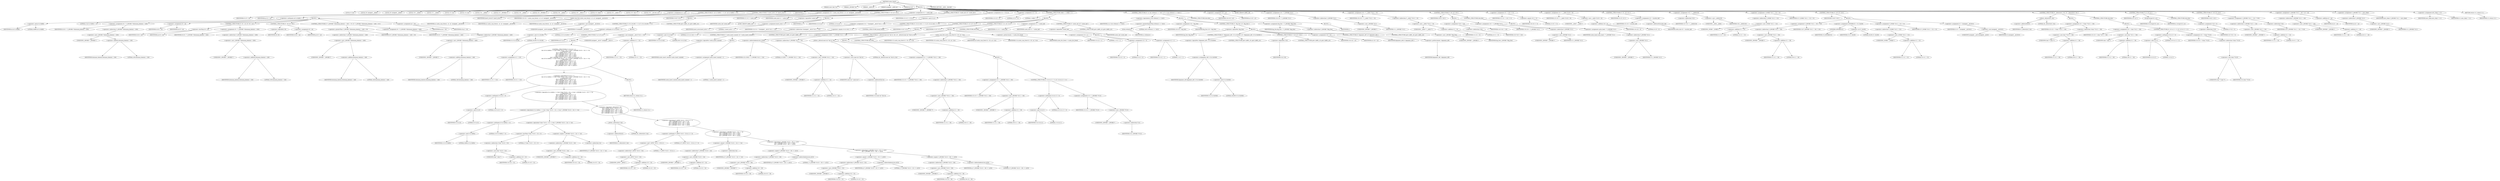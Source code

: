 digraph cache_insert {  
"1000118" [label = "(METHOD,cache_insert)" ]
"1000119" [label = "(PARAM,const char *a1)" ]
"1000120" [label = "(PARAM,_DWORD *a2)" ]
"1000121" [label = "(PARAM,__int64 a3)" ]
"1000122" [label = "(PARAM,unsigned __int64 a4)" ]
"1000123" [label = "(PARAM,int a5)" ]
"1000124" [label = "(BLOCK,,)" ]
"1000125" [label = "(LOCAL,v5: int)" ]
"1000126" [label = "(LOCAL,v8: unsigned __int64)" ]
"1000127" [label = "(LOCAL,v9: unsigned __int64)" ]
"1000128" [label = "(LOCAL,v10: __int64)" ]
"1000129" [label = "(LOCAL,v11: __int64)" ]
"1000130" [label = "(LOCAL,v12: int)" ]
"1000131" [label = "(LOCAL,v13: int)" ]
"1000132" [label = "(LOCAL,v14: __int64)" ]
"1000133" [label = "(LOCAL,v15: _QWORD *)" ]
"1000134" [label = "(LOCAL,v16: __int64)" ]
"1000135" [label = "(LOCAL,v18: _OWORD *)" ]
"1000136" [label = "(LOCAL,v19: __int64)" ]
"1000137" [label = "(LOCAL,v20: __int64 *)" ]
"1000138" [label = "(LOCAL,v21: bool)" ]
"1000139" [label = "(LOCAL,v22: __int64 *)" ]
"1000140" [label = "(LOCAL,v23: char *)" ]
"1000141" [label = "(LOCAL,v25: __int128 [ 4 ])" ]
"1000142" [label = "(<operator>.assignment,v5 = a5)" ]
"1000143" [label = "(IDENTIFIER,v5,v5 = a5)" ]
"1000144" [label = "(IDENTIFIER,a5,v5 = a5)" ]
"1000145" [label = "(CONTROL_STRUCTURE,if ( (a5 & 0x980) != 0 ),if ( (a5 & 0x980) != 0 ))" ]
"1000146" [label = "(<operator>.notEquals,(a5 & 0x980) != 0)" ]
"1000147" [label = "(<operator>.and,a5 & 0x980)" ]
"1000148" [label = "(IDENTIFIER,a5,a5 & 0x980)" ]
"1000149" [label = "(LITERAL,0x980,a5 & 0x980)" ]
"1000150" [label = "(LITERAL,0,(a5 & 0x980) != 0)" ]
"1000151" [label = "(BLOCK,,)" ]
"1000152" [label = "(<operator>.assignment,v8 = *(_QWORD *)(dnsmasq_daemon + 456))" ]
"1000153" [label = "(IDENTIFIER,v8,v8 = *(_QWORD *)(dnsmasq_daemon + 456))" ]
"1000154" [label = "(<operator>.indirection,*(_QWORD *)(dnsmasq_daemon + 456))" ]
"1000155" [label = "(<operator>.cast,(_QWORD *)(dnsmasq_daemon + 456))" ]
"1000156" [label = "(UNKNOWN,_QWORD *,_QWORD *)" ]
"1000157" [label = "(<operator>.addition,dnsmasq_daemon + 456)" ]
"1000158" [label = "(IDENTIFIER,dnsmasq_daemon,dnsmasq_daemon + 456)" ]
"1000159" [label = "(LITERAL,456,dnsmasq_daemon + 456)" ]
"1000160" [label = "(<operator>.assignment,v9 = a4)" ]
"1000161" [label = "(IDENTIFIER,v9,v9 = a4)" ]
"1000162" [label = "(IDENTIFIER,a4,v9 = a4)" ]
"1000163" [label = "(CONTROL_STRUCTURE,if ( v8 < a4 ),if ( v8 < a4 ))" ]
"1000164" [label = "(<operator>.lessThan,v8 < a4)" ]
"1000165" [label = "(IDENTIFIER,v8,v8 < a4)" ]
"1000166" [label = "(IDENTIFIER,a4,v8 < a4)" ]
"1000167" [label = "(<operator>.assignment,v9 = *(_QWORD *)(dnsmasq_daemon + 456))" ]
"1000168" [label = "(IDENTIFIER,v9,v9 = *(_QWORD *)(dnsmasq_daemon + 456))" ]
"1000169" [label = "(<operator>.indirection,*(_QWORD *)(dnsmasq_daemon + 456))" ]
"1000170" [label = "(<operator>.cast,(_QWORD *)(dnsmasq_daemon + 456))" ]
"1000171" [label = "(UNKNOWN,_QWORD *,_QWORD *)" ]
"1000172" [label = "(<operator>.addition,dnsmasq_daemon + 456)" ]
"1000173" [label = "(IDENTIFIER,dnsmasq_daemon,dnsmasq_daemon + 456)" ]
"1000174" [label = "(LITERAL,456,dnsmasq_daemon + 456)" ]
"1000175" [label = "(CONTROL_STRUCTURE,if ( !v8 ),if ( !v8 ))" ]
"1000176" [label = "(<operator>.logicalNot,!v8)" ]
"1000177" [label = "(IDENTIFIER,v8,!v8)" ]
"1000178" [label = "(<operator>.assignment,v9 = a4)" ]
"1000179" [label = "(IDENTIFIER,v9,v9 = a4)" ]
"1000180" [label = "(IDENTIFIER,a4,v9 = a4)" ]
"1000181" [label = "(CONTROL_STRUCTURE,if ( *(_QWORD *)(dnsmasq_daemon + 448) > v9 ),if ( *(_QWORD *)(dnsmasq_daemon + 448) > v9 ))" ]
"1000182" [label = "(<operator>.greaterThan,*(_QWORD *)(dnsmasq_daemon + 448) > v9)" ]
"1000183" [label = "(<operator>.indirection,*(_QWORD *)(dnsmasq_daemon + 448))" ]
"1000184" [label = "(<operator>.cast,(_QWORD *)(dnsmasq_daemon + 448))" ]
"1000185" [label = "(UNKNOWN,_QWORD *,_QWORD *)" ]
"1000186" [label = "(<operator>.addition,dnsmasq_daemon + 448)" ]
"1000187" [label = "(IDENTIFIER,dnsmasq_daemon,dnsmasq_daemon + 448)" ]
"1000188" [label = "(LITERAL,448,dnsmasq_daemon + 448)" ]
"1000189" [label = "(IDENTIFIER,v9,*(_QWORD *)(dnsmasq_daemon + 448) > v9)" ]
"1000190" [label = "(<operator>.assignment,v9 = *(_QWORD *)(dnsmasq_daemon + 448))" ]
"1000191" [label = "(IDENTIFIER,v9,v9 = *(_QWORD *)(dnsmasq_daemon + 448))" ]
"1000192" [label = "(<operator>.indirection,*(_QWORD *)(dnsmasq_daemon + 448))" ]
"1000193" [label = "(<operator>.cast,(_QWORD *)(dnsmasq_daemon + 448))" ]
"1000194" [label = "(UNKNOWN,_QWORD *,_QWORD *)" ]
"1000195" [label = "(<operator>.addition,dnsmasq_daemon + 448)" ]
"1000196" [label = "(IDENTIFIER,dnsmasq_daemon,dnsmasq_daemon + 448)" ]
"1000197" [label = "(LITERAL,448,dnsmasq_daemon + 448)" ]
"1000198" [label = "(<operator>.assignment,a4 = v9)" ]
"1000199" [label = "(IDENTIFIER,a4,a4 = v9)" ]
"1000200" [label = "(IDENTIFIER,v9,a4 = v9)" ]
"1000201" [label = "(CONTROL_STRUCTURE,if ( insert_error ),if ( insert_error ))" ]
"1000202" [label = "(IDENTIFIER,insert_error,if ( insert_error ))" ]
"1000203" [label = "(IDENTIFIER,L,)" ]
"1000204" [label = "(<operator>.assignment,v10 = cache_scan_free(a1, a2, a3, (unsigned __int16)v5))" ]
"1000205" [label = "(IDENTIFIER,v10,v10 = cache_scan_free(a1, a2, a3, (unsigned __int16)v5))" ]
"1000206" [label = "(cache_scan_free,cache_scan_free(a1, a2, a3, (unsigned __int16)v5))" ]
"1000207" [label = "(IDENTIFIER,a1,cache_scan_free(a1, a2, a3, (unsigned __int16)v5))" ]
"1000208" [label = "(IDENTIFIER,a2,cache_scan_free(a1, a2, a3, (unsigned __int16)v5))" ]
"1000209" [label = "(IDENTIFIER,a3,cache_scan_free(a1, a2, a3, (unsigned __int16)v5))" ]
"1000210" [label = "(<operator>.cast,(unsigned __int16)v5)" ]
"1000211" [label = "(UNKNOWN,unsigned __int16,unsigned __int16)" ]
"1000212" [label = "(IDENTIFIER,v5,(unsigned __int16)v5)" ]
"1000213" [label = "(CONTROL_STRUCTURE,if ( v10 ),if ( v10 ))" ]
"1000214" [label = "(IDENTIFIER,v10,if ( v10 ))" ]
"1000215" [label = "(BLOCK,,)" ]
"1000216" [label = "(CONTROL_STRUCTURE,if ( (v5 & 0x180) != 0 ),if ( (v5 & 0x180) != 0 ))" ]
"1000217" [label = "(<operator>.notEquals,(v5 & 0x180) != 0)" ]
"1000218" [label = "(<operator>.and,v5 & 0x180)" ]
"1000219" [label = "(IDENTIFIER,v5,v5 & 0x180)" ]
"1000220" [label = "(LITERAL,0x180,v5 & 0x180)" ]
"1000221" [label = "(LITERAL,0,(v5 & 0x180) != 0)" ]
"1000222" [label = "(BLOCK,,)" ]
"1000223" [label = "(CONTROL_STRUCTURE,if ( a2 ),if ( a2 ))" ]
"1000224" [label = "(IDENTIFIER,a2,if ( a2 ))" ]
"1000225" [label = "(BLOCK,,)" ]
"1000226" [label = "(<operator>.assignment,v11 = v10)" ]
"1000227" [label = "(IDENTIFIER,v11,v11 = v10)" ]
"1000228" [label = "(IDENTIFIER,v10,v11 = v10)" ]
"1000229" [label = "(CONTROL_STRUCTURE,if ( (v5 & 8) != 0\n          && ((v5 & 0x80u) != 0 && *(char *)(v10 + 52) < 0 && *(_DWORD *)(v10 + 24) == *a2\n           || _bittest(&v5, 8u)\n           && (*(_BYTE *)(v10 + 53) & 1) != 0\n           && *(_DWORD *)(v10 + 24) == *a2\n           && *(_DWORD *)(v10 + 28) == a2[1]\n           && *(_DWORD *)(v10 + 32) == a2[2]\n           && *(_DWORD *)(v10 + 36) == a2[3]) ),if ( (v5 & 8) != 0\n          && ((v5 & 0x80u) != 0 && *(char *)(v10 + 52) < 0 && *(_DWORD *)(v10 + 24) == *a2\n           || _bittest(&v5, 8u)\n           && (*(_BYTE *)(v10 + 53) & 1) != 0\n           && *(_DWORD *)(v10 + 24) == *a2\n           && *(_DWORD *)(v10 + 28) == a2[1]\n           && *(_DWORD *)(v10 + 32) == a2[2]\n           && *(_DWORD *)(v10 + 36) == a2[3]) ))" ]
"1000230" [label = "(<operator>.logicalAnd,(v5 & 8) != 0\n          && ((v5 & 0x80u) != 0 && *(char *)(v10 + 52) < 0 && *(_DWORD *)(v10 + 24) == *a2\n           || _bittest(&v5, 8u)\n           && (*(_BYTE *)(v10 + 53) & 1) != 0\n           && *(_DWORD *)(v10 + 24) == *a2\n           && *(_DWORD *)(v10 + 28) == a2[1]\n           && *(_DWORD *)(v10 + 32) == a2[2]\n           && *(_DWORD *)(v10 + 36) == a2[3]))" ]
"1000231" [label = "(<operator>.notEquals,(v5 & 8) != 0)" ]
"1000232" [label = "(<operator>.and,v5 & 8)" ]
"1000233" [label = "(IDENTIFIER,v5,v5 & 8)" ]
"1000234" [label = "(LITERAL,8,v5 & 8)" ]
"1000235" [label = "(LITERAL,0,(v5 & 8) != 0)" ]
"1000236" [label = "(<operator>.logicalOr,(v5 & 0x80u) != 0 && *(char *)(v10 + 52) < 0 && *(_DWORD *)(v10 + 24) == *a2\n           || _bittest(&v5, 8u)\n           && (*(_BYTE *)(v10 + 53) & 1) != 0\n           && *(_DWORD *)(v10 + 24) == *a2\n           && *(_DWORD *)(v10 + 28) == a2[1]\n           && *(_DWORD *)(v10 + 32) == a2[2]\n           && *(_DWORD *)(v10 + 36) == a2[3])" ]
"1000237" [label = "(<operator>.logicalAnd,(v5 & 0x80u) != 0 && *(char *)(v10 + 52) < 0 && *(_DWORD *)(v10 + 24) == *a2)" ]
"1000238" [label = "(<operator>.notEquals,(v5 & 0x80u) != 0)" ]
"1000239" [label = "(<operator>.and,v5 & 0x80u)" ]
"1000240" [label = "(IDENTIFIER,v5,v5 & 0x80u)" ]
"1000241" [label = "(LITERAL,0x80u,v5 & 0x80u)" ]
"1000242" [label = "(LITERAL,0,(v5 & 0x80u) != 0)" ]
"1000243" [label = "(<operator>.logicalAnd,*(char *)(v10 + 52) < 0 && *(_DWORD *)(v10 + 24) == *a2)" ]
"1000244" [label = "(<operator>.lessThan,*(char *)(v10 + 52) < 0)" ]
"1000245" [label = "(<operator>.indirection,*(char *)(v10 + 52))" ]
"1000246" [label = "(<operator>.cast,(char *)(v10 + 52))" ]
"1000247" [label = "(UNKNOWN,char *,char *)" ]
"1000248" [label = "(<operator>.addition,v10 + 52)" ]
"1000249" [label = "(IDENTIFIER,v10,v10 + 52)" ]
"1000250" [label = "(LITERAL,52,v10 + 52)" ]
"1000251" [label = "(LITERAL,0,*(char *)(v10 + 52) < 0)" ]
"1000252" [label = "(<operator>.equals,*(_DWORD *)(v10 + 24) == *a2)" ]
"1000253" [label = "(<operator>.indirection,*(_DWORD *)(v10 + 24))" ]
"1000254" [label = "(<operator>.cast,(_DWORD *)(v10 + 24))" ]
"1000255" [label = "(UNKNOWN,_DWORD *,_DWORD *)" ]
"1000256" [label = "(<operator>.addition,v10 + 24)" ]
"1000257" [label = "(IDENTIFIER,v10,v10 + 24)" ]
"1000258" [label = "(LITERAL,24,v10 + 24)" ]
"1000259" [label = "(<operator>.indirection,*a2)" ]
"1000260" [label = "(IDENTIFIER,a2,*(_DWORD *)(v10 + 24) == *a2)" ]
"1000261" [label = "(<operator>.logicalAnd,_bittest(&v5, 8u)\n           && (*(_BYTE *)(v10 + 53) & 1) != 0\n           && *(_DWORD *)(v10 + 24) == *a2\n           && *(_DWORD *)(v10 + 28) == a2[1]\n           && *(_DWORD *)(v10 + 32) == a2[2]\n           && *(_DWORD *)(v10 + 36) == a2[3])" ]
"1000262" [label = "(_bittest,_bittest(&v5, 8u))" ]
"1000263" [label = "(<operator>.addressOf,&v5)" ]
"1000264" [label = "(IDENTIFIER,v5,_bittest(&v5, 8u))" ]
"1000265" [label = "(LITERAL,8u,_bittest(&v5, 8u))" ]
"1000266" [label = "(<operator>.logicalAnd,(*(_BYTE *)(v10 + 53) & 1) != 0\n           && *(_DWORD *)(v10 + 24) == *a2\n           && *(_DWORD *)(v10 + 28) == a2[1]\n           && *(_DWORD *)(v10 + 32) == a2[2]\n           && *(_DWORD *)(v10 + 36) == a2[3])" ]
"1000267" [label = "(<operator>.notEquals,(*(_BYTE *)(v10 + 53) & 1) != 0)" ]
"1000268" [label = "(<operator>.and,*(_BYTE *)(v10 + 53) & 1)" ]
"1000269" [label = "(<operator>.indirection,*(_BYTE *)(v10 + 53))" ]
"1000270" [label = "(<operator>.cast,(_BYTE *)(v10 + 53))" ]
"1000271" [label = "(UNKNOWN,_BYTE *,_BYTE *)" ]
"1000272" [label = "(<operator>.addition,v10 + 53)" ]
"1000273" [label = "(IDENTIFIER,v10,v10 + 53)" ]
"1000274" [label = "(LITERAL,53,v10 + 53)" ]
"1000275" [label = "(LITERAL,1,*(_BYTE *)(v10 + 53) & 1)" ]
"1000276" [label = "(LITERAL,0,(*(_BYTE *)(v10 + 53) & 1) != 0)" ]
"1000277" [label = "(<operator>.logicalAnd,*(_DWORD *)(v10 + 24) == *a2\n           && *(_DWORD *)(v10 + 28) == a2[1]\n           && *(_DWORD *)(v10 + 32) == a2[2]\n           && *(_DWORD *)(v10 + 36) == a2[3])" ]
"1000278" [label = "(<operator>.equals,*(_DWORD *)(v10 + 24) == *a2)" ]
"1000279" [label = "(<operator>.indirection,*(_DWORD *)(v10 + 24))" ]
"1000280" [label = "(<operator>.cast,(_DWORD *)(v10 + 24))" ]
"1000281" [label = "(UNKNOWN,_DWORD *,_DWORD *)" ]
"1000282" [label = "(<operator>.addition,v10 + 24)" ]
"1000283" [label = "(IDENTIFIER,v10,v10 + 24)" ]
"1000284" [label = "(LITERAL,24,v10 + 24)" ]
"1000285" [label = "(<operator>.indirection,*a2)" ]
"1000286" [label = "(IDENTIFIER,a2,*(_DWORD *)(v10 + 24) == *a2)" ]
"1000287" [label = "(<operator>.logicalAnd,*(_DWORD *)(v10 + 28) == a2[1]\n           && *(_DWORD *)(v10 + 32) == a2[2]\n           && *(_DWORD *)(v10 + 36) == a2[3])" ]
"1000288" [label = "(<operator>.equals,*(_DWORD *)(v10 + 28) == a2[1])" ]
"1000289" [label = "(<operator>.indirection,*(_DWORD *)(v10 + 28))" ]
"1000290" [label = "(<operator>.cast,(_DWORD *)(v10 + 28))" ]
"1000291" [label = "(UNKNOWN,_DWORD *,_DWORD *)" ]
"1000292" [label = "(<operator>.addition,v10 + 28)" ]
"1000293" [label = "(IDENTIFIER,v10,v10 + 28)" ]
"1000294" [label = "(LITERAL,28,v10 + 28)" ]
"1000295" [label = "(<operator>.indirectIndexAccess,a2[1])" ]
"1000296" [label = "(IDENTIFIER,a2,*(_DWORD *)(v10 + 28) == a2[1])" ]
"1000297" [label = "(LITERAL,1,*(_DWORD *)(v10 + 28) == a2[1])" ]
"1000298" [label = "(<operator>.logicalAnd,*(_DWORD *)(v10 + 32) == a2[2]\n           && *(_DWORD *)(v10 + 36) == a2[3])" ]
"1000299" [label = "(<operator>.equals,*(_DWORD *)(v10 + 32) == a2[2])" ]
"1000300" [label = "(<operator>.indirection,*(_DWORD *)(v10 + 32))" ]
"1000301" [label = "(<operator>.cast,(_DWORD *)(v10 + 32))" ]
"1000302" [label = "(UNKNOWN,_DWORD *,_DWORD *)" ]
"1000303" [label = "(<operator>.addition,v10 + 32)" ]
"1000304" [label = "(IDENTIFIER,v10,v10 + 32)" ]
"1000305" [label = "(LITERAL,32,v10 + 32)" ]
"1000306" [label = "(<operator>.indirectIndexAccess,a2[2])" ]
"1000307" [label = "(IDENTIFIER,a2,*(_DWORD *)(v10 + 32) == a2[2])" ]
"1000308" [label = "(LITERAL,2,*(_DWORD *)(v10 + 32) == a2[2])" ]
"1000309" [label = "(<operator>.equals,*(_DWORD *)(v10 + 36) == a2[3])" ]
"1000310" [label = "(<operator>.indirection,*(_DWORD *)(v10 + 36))" ]
"1000311" [label = "(<operator>.cast,(_DWORD *)(v10 + 36))" ]
"1000312" [label = "(UNKNOWN,_DWORD *,_DWORD *)" ]
"1000313" [label = "(<operator>.addition,v10 + 36)" ]
"1000314" [label = "(IDENTIFIER,v10,v10 + 36)" ]
"1000315" [label = "(LITERAL,36,v10 + 36)" ]
"1000316" [label = "(<operator>.indirectIndexAccess,a2[3])" ]
"1000317" [label = "(IDENTIFIER,a2,*(_DWORD *)(v10 + 36) == a2[3])" ]
"1000318" [label = "(LITERAL,3,*(_DWORD *)(v10 + 36) == a2[3])" ]
"1000319" [label = "(BLOCK,,)" ]
"1000320" [label = "(RETURN,return v11;,return v11;)" ]
"1000321" [label = "(IDENTIFIER,v11,return v11;)" ]
"1000322" [label = "(CONTROL_STRUCTURE,goto LABEL_43;,goto LABEL_43;)" ]
"1000323" [label = "(<operator>.assignment,v11 = cache_tail)" ]
"1000324" [label = "(IDENTIFIER,v11,v11 = cache_tail)" ]
"1000325" [label = "(IDENTIFIER,cache_tail,v11 = cache_tail)" ]
"1000326" [label = "(CONTROL_STRUCTURE,if ( !cache_tail ),if ( !cache_tail ))" ]
"1000327" [label = "(<operator>.logicalNot,!cache_tail)" ]
"1000328" [label = "(IDENTIFIER,cache_tail,!cache_tail)" ]
"1000329" [label = "(BLOCK,,)" ]
"1000330" [label = "(JUMP_TARGET,LABEL_43)" ]
"1000331" [label = "(<operator>.assignment,insert_error = 1)" ]
"1000332" [label = "(IDENTIFIER,insert_error,insert_error = 1)" ]
"1000333" [label = "(LITERAL,1,insert_error = 1)" ]
"1000334" [label = "(IDENTIFIER,L,)" ]
"1000335" [label = "(<operator>.assignment,v12 = v5 & 4)" ]
"1000336" [label = "(IDENTIFIER,v12,v12 = v5 & 4)" ]
"1000337" [label = "(<operator>.and,v5 & 4)" ]
"1000338" [label = "(IDENTIFIER,v5,v5 & 4)" ]
"1000339" [label = "(LITERAL,4,v5 & 4)" ]
"1000340" [label = "(<operator>.assignment,v13 = 0)" ]
"1000341" [label = "(IDENTIFIER,v13,v13 = 0)" ]
"1000342" [label = "(LITERAL,0,v13 = 0)" ]
"1000343" [label = "(CONTROL_STRUCTURE,while ( 1 ),while ( 1 ))" ]
"1000344" [label = "(LITERAL,1,while ( 1 ))" ]
"1000345" [label = "(BLOCK,,)" ]
"1000346" [label = "(<operator>.assignment,v14 = *(unsigned __int16 *)(v11 + 52))" ]
"1000347" [label = "(IDENTIFIER,v14,v14 = *(unsigned __int16 *)(v11 + 52))" ]
"1000348" [label = "(<operator>.indirection,*(unsigned __int16 *)(v11 + 52))" ]
"1000349" [label = "(<operator>.cast,(unsigned __int16 *)(v11 + 52))" ]
"1000350" [label = "(UNKNOWN,unsigned __int16 *,unsigned __int16 *)" ]
"1000351" [label = "(<operator>.addition,v11 + 52)" ]
"1000352" [label = "(IDENTIFIER,v11,v11 + 52)" ]
"1000353" [label = "(LITERAL,52,v11 + 52)" ]
"1000354" [label = "(CONTROL_STRUCTURE,if ( (v14 & 0xC) == 0 ),if ( (v14 & 0xC) == 0 ))" ]
"1000355" [label = "(<operator>.equals,(v14 & 0xC) == 0)" ]
"1000356" [label = "(<operator>.and,v14 & 0xC)" ]
"1000357" [label = "(IDENTIFIER,v14,v14 & 0xC)" ]
"1000358" [label = "(LITERAL,0xC,v14 & 0xC)" ]
"1000359" [label = "(LITERAL,0,(v14 & 0xC) == 0)" ]
"1000360" [label = "(CONTROL_STRUCTURE,break;,break;)" ]
"1000361" [label = "(CONTROL_STRUCTURE,if ( v13 ),if ( v13 ))" ]
"1000362" [label = "(IDENTIFIER,v13,if ( v13 ))" ]
"1000363" [label = "(BLOCK,,)" ]
"1000364" [label = "(CONTROL_STRUCTURE,if ( !cache_insert_warned ),if ( !cache_insert_warned ))" ]
"1000365" [label = "(<operator>.logicalNot,!cache_insert_warned)" ]
"1000366" [label = "(IDENTIFIER,cache_insert_warned,!cache_insert_warned)" ]
"1000367" [label = "(BLOCK,,)" ]
"1000368" [label = "(<operator>.assignment,cache_insert_warned = 1)" ]
"1000369" [label = "(IDENTIFIER,cache_insert_warned,cache_insert_warned = 1)" ]
"1000370" [label = "(LITERAL,1,cache_insert_warned = 1)" ]
"1000371" [label = "(CONTROL_STRUCTURE,goto LABEL_43;,goto LABEL_43;)" ]
"1000372" [label = "(CONTROL_STRUCTURE,if ( v12 ),if ( v12 ))" ]
"1000373" [label = "(IDENTIFIER,v12,if ( v12 ))" ]
"1000374" [label = "(BLOCK,,)" ]
"1000375" [label = "(<operator>.assignment,v25[0] = *(_OWORD *)(v11 + 24))" ]
"1000376" [label = "(<operator>.indirectIndexAccess,v25[0])" ]
"1000377" [label = "(IDENTIFIER,v25,v25[0] = *(_OWORD *)(v11 + 24))" ]
"1000378" [label = "(LITERAL,0,v25[0] = *(_OWORD *)(v11 + 24))" ]
"1000379" [label = "(<operator>.indirection,*(_OWORD *)(v11 + 24))" ]
"1000380" [label = "(<operator>.cast,(_OWORD *)(v11 + 24))" ]
"1000381" [label = "(UNKNOWN,_OWORD *,_OWORD *)" ]
"1000382" [label = "(<operator>.addition,v11 + 24)" ]
"1000383" [label = "(IDENTIFIER,v11,v11 + 24)" ]
"1000384" [label = "(LITERAL,24,v11 + 24)" ]
"1000385" [label = "(CONTROL_STRUCTURE,if ( _bittest((const int *)&v14, 9u) ),if ( _bittest((const int *)&v14, 9u) ))" ]
"1000386" [label = "(_bittest,_bittest((const int *)&v14, 9u))" ]
"1000387" [label = "(<operator>.cast,(const int *)&v14)" ]
"1000388" [label = "(UNKNOWN,const int *,const int *)" ]
"1000389" [label = "(<operator>.addressOf,&v14)" ]
"1000390" [label = "(IDENTIFIER,v14,(const int *)&v14)" ]
"1000391" [label = "(LITERAL,9u,_bittest((const int *)&v14, 9u))" ]
"1000392" [label = "(BLOCK,,)" ]
"1000393" [label = "(<operator>.assignment,v15 = *(_QWORD **)(v11 + 56))" ]
"1000394" [label = "(IDENTIFIER,v15,v15 = *(_QWORD **)(v11 + 56))" ]
"1000395" [label = "(<operator>.indirection,*(_QWORD **)(v11 + 56))" ]
"1000396" [label = "(<operator>.cast,(_QWORD **)(v11 + 56))" ]
"1000397" [label = "(UNKNOWN,_QWORD **,_QWORD **)" ]
"1000398" [label = "(<operator>.addition,v11 + 56)" ]
"1000399" [label = "(IDENTIFIER,v11,v11 + 56)" ]
"1000400" [label = "(LITERAL,56,v11 + 56)" ]
"1000401" [label = "(CONTROL_STRUCTURE,else,else)" ]
"1000402" [label = "(BLOCK,,)" ]
"1000403" [label = "(<operator>.assignment,v15 = (_QWORD *)(v11 + 56))" ]
"1000404" [label = "(IDENTIFIER,v15,v15 = (_QWORD *)(v11 + 56))" ]
"1000405" [label = "(<operator>.cast,(_QWORD *)(v11 + 56))" ]
"1000406" [label = "(UNKNOWN,_QWORD *,_QWORD *)" ]
"1000407" [label = "(<operator>.addition,v11 + 56)" ]
"1000408" [label = "(IDENTIFIER,v11,v11 + 56)" ]
"1000409" [label = "(LITERAL,56,v11 + 56)" ]
"1000410" [label = "(CONTROL_STRUCTURE,if ( (v14 & 2) != 0 ),if ( (v14 & 2) != 0 ))" ]
"1000411" [label = "(<operator>.notEquals,(v14 & 2) != 0)" ]
"1000412" [label = "(<operator>.and,v14 & 2)" ]
"1000413" [label = "(IDENTIFIER,v14,v14 & 2)" ]
"1000414" [label = "(LITERAL,2,v14 & 2)" ]
"1000415" [label = "(LITERAL,0,(v14 & 2) != 0)" ]
"1000416" [label = "(<operator>.assignment,v15 = (_QWORD *)*v15)" ]
"1000417" [label = "(IDENTIFIER,v15,v15 = (_QWORD *)*v15)" ]
"1000418" [label = "(<operator>.cast,(_QWORD *)*v15)" ]
"1000419" [label = "(UNKNOWN,_QWORD *,_QWORD *)" ]
"1000420" [label = "(<operator>.indirection,*v15)" ]
"1000421" [label = "(IDENTIFIER,v15,(_QWORD *)*v15)" ]
"1000422" [label = "(cache_scan_free,cache_scan_free(v15, v25, a3, v14))" ]
"1000423" [label = "(IDENTIFIER,v15,cache_scan_free(v15, v25, a3, v14))" ]
"1000424" [label = "(IDENTIFIER,v25,cache_scan_free(v15, v25, a3, v14))" ]
"1000425" [label = "(IDENTIFIER,a3,cache_scan_free(v15, v25, a3, v14))" ]
"1000426" [label = "(IDENTIFIER,v14,cache_scan_free(v15, v25, a3, v14))" ]
"1000427" [label = "(<operator>.preIncrement,++cache_live_freed)" ]
"1000428" [label = "(IDENTIFIER,cache_live_freed,++cache_live_freed)" ]
"1000429" [label = "(<operator>.assignment,v13 = 1)" ]
"1000430" [label = "(IDENTIFIER,v13,v13 = 1)" ]
"1000431" [label = "(LITERAL,1,v13 = 1)" ]
"1000432" [label = "(CONTROL_STRUCTURE,else,else)" ]
"1000433" [label = "(BLOCK,,)" ]
"1000434" [label = "(<operator>.assignment,v13 = 0)" ]
"1000435" [label = "(IDENTIFIER,v13,v13 = 0)" ]
"1000436" [label = "(LITERAL,0,v13 = 0)" ]
"1000437" [label = "(<operator>.assignment,v12 = 1)" ]
"1000438" [label = "(IDENTIFIER,v12,v12 = 1)" ]
"1000439" [label = "(LITERAL,1,v12 = 1)" ]
"1000440" [label = "(<operator>.assignment,v11 = cache_tail)" ]
"1000441" [label = "(IDENTIFIER,v11,v11 = cache_tail)" ]
"1000442" [label = "(IDENTIFIER,cache_tail,v11 = cache_tail)" ]
"1000443" [label = "(CONTROL_STRUCTURE,if ( !cache_tail ),if ( !cache_tail ))" ]
"1000444" [label = "(<operator>.logicalNot,!cache_tail)" ]
"1000445" [label = "(IDENTIFIER,cache_tail,!cache_tail)" ]
"1000446" [label = "(CONTROL_STRUCTURE,goto LABEL_43;,goto LABEL_43;)" ]
"1000447" [label = "(CONTROL_STRUCTURE,if ( a1 && strlen(a1) >= 0x32 ),if ( a1 && strlen(a1) >= 0x32 ))" ]
"1000448" [label = "(<operator>.logicalAnd,a1 && strlen(a1) >= 0x32)" ]
"1000449" [label = "(IDENTIFIER,a1,a1 && strlen(a1) >= 0x32)" ]
"1000450" [label = "(<operator>.greaterEqualsThan,strlen(a1) >= 0x32)" ]
"1000451" [label = "(strlen,strlen(a1))" ]
"1000452" [label = "(IDENTIFIER,a1,strlen(a1))" ]
"1000453" [label = "(LITERAL,0x32,strlen(a1) >= 0x32)" ]
"1000454" [label = "(BLOCK,,)" ]
"1000455" [label = "(<operator>.assignment,v16 = big_free)" ]
"1000456" [label = "(IDENTIFIER,v16,v16 = big_free)" ]
"1000457" [label = "(IDENTIFIER,big_free,v16 = big_free)" ]
"1000458" [label = "(CONTROL_STRUCTURE,if ( !big_free ),if ( !big_free ))" ]
"1000459" [label = "(<operator>.logicalNot,!big_free)" ]
"1000460" [label = "(IDENTIFIER,big_free,!big_free)" ]
"1000461" [label = "(BLOCK,,)" ]
"1000462" [label = "(CONTROL_STRUCTURE,if ( !(bignames_left | v5 & 0x5000) ),if ( !(bignames_left | v5 & 0x5000) ))" ]
"1000463" [label = "(<operator>.logicalNot,!(bignames_left | v5 & 0x5000))" ]
"1000464" [label = "(<operator>.or,bignames_left | v5 & 0x5000)" ]
"1000465" [label = "(IDENTIFIER,bignames_left,bignames_left | v5 & 0x5000)" ]
"1000466" [label = "(<operator>.and,v5 & 0x5000)" ]
"1000467" [label = "(IDENTIFIER,v5,v5 & 0x5000)" ]
"1000468" [label = "(LITERAL,0x5000,v5 & 0x5000)" ]
"1000469" [label = "(CONTROL_STRUCTURE,goto LABEL_43;,goto LABEL_43;)" ]
"1000470" [label = "(CONTROL_STRUCTURE,if ( !v16 ),if ( !v16 ))" ]
"1000471" [label = "(<operator>.logicalNot,!v16)" ]
"1000472" [label = "(IDENTIFIER,v16,!v16)" ]
"1000473" [label = "(CONTROL_STRUCTURE,goto LABEL_43;,goto LABEL_43;)" ]
"1000474" [label = "(<operator>.assignment,v18 = a2)" ]
"1000475" [label = "(IDENTIFIER,v18,v18 = a2)" ]
"1000476" [label = "(IDENTIFIER,a2,v18 = a2)" ]
"1000477" [label = "(CONTROL_STRUCTURE,if ( bignames_left ),if ( bignames_left ))" ]
"1000478" [label = "(IDENTIFIER,bignames_left,if ( bignames_left ))" ]
"1000479" [label = "(<operator>.preDecrement,--bignames_left)" ]
"1000480" [label = "(IDENTIFIER,bignames_left,--bignames_left)" ]
"1000481" [label = "(CONTROL_STRUCTURE,goto LABEL_48;,goto LABEL_48;)" ]
"1000482" [label = "(<operator>.assignment,big_free = *(_QWORD *)big_free)" ]
"1000483" [label = "(IDENTIFIER,big_free,big_free = *(_QWORD *)big_free)" ]
"1000484" [label = "(<operator>.indirection,*(_QWORD *)big_free)" ]
"1000485" [label = "(<operator>.cast,(_QWORD *)big_free)" ]
"1000486" [label = "(UNKNOWN,_QWORD *,_QWORD *)" ]
"1000487" [label = "(IDENTIFIER,big_free,(_QWORD *)big_free)" ]
"1000488" [label = "(CONTROL_STRUCTURE,else,else)" ]
"1000489" [label = "(BLOCK,,)" ]
"1000490" [label = "(IDENTIFIER,L,)" ]
"1000491" [label = "(<operator>.assignment,v18 = a2)" ]
"1000492" [label = "(IDENTIFIER,v18,v18 = a2)" ]
"1000493" [label = "(IDENTIFIER,a2,v18 = a2)" ]
"1000494" [label = "(JUMP_TARGET,LABEL_48)" ]
"1000495" [label = "(<operator>.assignment,v19 = *(_QWORD *)v11)" ]
"1000496" [label = "(IDENTIFIER,v19,v19 = *(_QWORD *)v11)" ]
"1000497" [label = "(<operator>.indirection,*(_QWORD *)v11)" ]
"1000498" [label = "(<operator>.cast,(_QWORD *)v11)" ]
"1000499" [label = "(UNKNOWN,_QWORD *,_QWORD *)" ]
"1000500" [label = "(IDENTIFIER,v11,(_QWORD *)v11)" ]
"1000501" [label = "(<operator>.assignment,v20 = *(__int64 **)(v11 + 8))" ]
"1000502" [label = "(IDENTIFIER,v20,v20 = *(__int64 **)(v11 + 8))" ]
"1000503" [label = "(<operator>.indirection,*(__int64 **)(v11 + 8))" ]
"1000504" [label = "(<operator>.cast,(__int64 **)(v11 + 8))" ]
"1000505" [label = "(UNKNOWN,__int64 **,__int64 **)" ]
"1000506" [label = "(<operator>.addition,v11 + 8)" ]
"1000507" [label = "(IDENTIFIER,v11,v11 + 8)" ]
"1000508" [label = "(LITERAL,8,v11 + 8)" ]
"1000509" [label = "(CONTROL_STRUCTURE,if ( v20 ),if ( v20 ))" ]
"1000510" [label = "(IDENTIFIER,v20,if ( v20 ))" ]
"1000511" [label = "(BLOCK,,)" ]
"1000512" [label = "(<operator>.assignment,*v20 = v19)" ]
"1000513" [label = "(<operator>.indirection,*v20)" ]
"1000514" [label = "(IDENTIFIER,v20,*v20 = v19)" ]
"1000515" [label = "(IDENTIFIER,v19,*v20 = v19)" ]
"1000516" [label = "(<operator>.assignment,v19 = *(_QWORD *)v11)" ]
"1000517" [label = "(IDENTIFIER,v19,v19 = *(_QWORD *)v11)" ]
"1000518" [label = "(<operator>.indirection,*(_QWORD *)v11)" ]
"1000519" [label = "(<operator>.cast,(_QWORD *)v11)" ]
"1000520" [label = "(UNKNOWN,_QWORD *,_QWORD *)" ]
"1000521" [label = "(IDENTIFIER,v11,(_QWORD *)v11)" ]
"1000522" [label = "(CONTROL_STRUCTURE,else,else)" ]
"1000523" [label = "(BLOCK,,)" ]
"1000524" [label = "(<operator>.assignment,cache_head = *(_QWORD *)v11)" ]
"1000525" [label = "(IDENTIFIER,cache_head,cache_head = *(_QWORD *)v11)" ]
"1000526" [label = "(<operator>.indirection,*(_QWORD *)v11)" ]
"1000527" [label = "(<operator>.cast,(_QWORD *)v11)" ]
"1000528" [label = "(UNKNOWN,_QWORD *,_QWORD *)" ]
"1000529" [label = "(IDENTIFIER,v11,(_QWORD *)v11)" ]
"1000530" [label = "(<operator>.assignment,v21 = v19 == 0)" ]
"1000531" [label = "(IDENTIFIER,v21,v21 = v19 == 0)" ]
"1000532" [label = "(<operator>.equals,v19 == 0)" ]
"1000533" [label = "(IDENTIFIER,v19,v19 == 0)" ]
"1000534" [label = "(LITERAL,0,v19 == 0)" ]
"1000535" [label = "(<operator>.assignment,v22 = (__int64 *)(v19 + 8))" ]
"1000536" [label = "(IDENTIFIER,v22,v22 = (__int64 *)(v19 + 8))" ]
"1000537" [label = "(<operator>.cast,(__int64 *)(v19 + 8))" ]
"1000538" [label = "(UNKNOWN,__int64 *,__int64 *)" ]
"1000539" [label = "(<operator>.addition,v19 + 8)" ]
"1000540" [label = "(IDENTIFIER,v19,v19 + 8)" ]
"1000541" [label = "(LITERAL,8,v19 + 8)" ]
"1000542" [label = "(CONTROL_STRUCTURE,if ( v21 ),if ( v21 ))" ]
"1000543" [label = "(IDENTIFIER,v21,if ( v21 ))" ]
"1000544" [label = "(<operator>.assignment,v22 = &cache_tail)" ]
"1000545" [label = "(IDENTIFIER,v22,v22 = &cache_tail)" ]
"1000546" [label = "(<operator>.addressOf,&cache_tail)" ]
"1000547" [label = "(IDENTIFIER,cache_tail,v22 = &cache_tail)" ]
"1000548" [label = "(<operator>.assignment,*v22 = (__int64)v20)" ]
"1000549" [label = "(<operator>.indirection,*v22)" ]
"1000550" [label = "(IDENTIFIER,v22,*v22 = (__int64)v20)" ]
"1000551" [label = "(<operator>.cast,(__int64)v20)" ]
"1000552" [label = "(UNKNOWN,__int64,__int64)" ]
"1000553" [label = "(IDENTIFIER,v20,(__int64)v20)" ]
"1000554" [label = "(<operator>.assignment,*(_WORD *)(v11 + 52) = v5)" ]
"1000555" [label = "(<operator>.indirection,*(_WORD *)(v11 + 52))" ]
"1000556" [label = "(<operator>.cast,(_WORD *)(v11 + 52))" ]
"1000557" [label = "(UNKNOWN,_WORD *,_WORD *)" ]
"1000558" [label = "(<operator>.addition,v11 + 52)" ]
"1000559" [label = "(IDENTIFIER,v11,v11 + 52)" ]
"1000560" [label = "(LITERAL,52,v11 + 52)" ]
"1000561" [label = "(IDENTIFIER,v5,*(_WORD *)(v11 + 52) = v5)" ]
"1000562" [label = "(CONTROL_STRUCTURE,if ( v16 ),if ( v16 ))" ]
"1000563" [label = "(IDENTIFIER,v16,if ( v16 ))" ]
"1000564" [label = "(BLOCK,,)" ]
"1000565" [label = "(<operator>.assignment,*(_QWORD *)(v11 + 56) = v16)" ]
"1000566" [label = "(<operator>.indirection,*(_QWORD *)(v11 + 56))" ]
"1000567" [label = "(<operator>.cast,(_QWORD *)(v11 + 56))" ]
"1000568" [label = "(UNKNOWN,_QWORD *,_QWORD *)" ]
"1000569" [label = "(<operator>.addition,v11 + 56)" ]
"1000570" [label = "(IDENTIFIER,v11,v11 + 56)" ]
"1000571" [label = "(LITERAL,56,v11 + 56)" ]
"1000572" [label = "(IDENTIFIER,v16,*(_QWORD *)(v11 + 56) = v16)" ]
"1000573" [label = "(<operator>.assignment,LOWORD(v5) = v5 | 0x200)" ]
"1000574" [label = "(LOWORD,LOWORD(v5))" ]
"1000575" [label = "(IDENTIFIER,v5,LOWORD(v5))" ]
"1000576" [label = "(<operator>.or,v5 | 0x200)" ]
"1000577" [label = "(IDENTIFIER,v5,v5 | 0x200)" ]
"1000578" [label = "(LITERAL,0x200,v5 | 0x200)" ]
"1000579" [label = "(<operator>.assignment,*(_WORD *)(v11 + 52) = v5)" ]
"1000580" [label = "(<operator>.indirection,*(_WORD *)(v11 + 52))" ]
"1000581" [label = "(<operator>.cast,(_WORD *)(v11 + 52))" ]
"1000582" [label = "(UNKNOWN,_WORD *,_WORD *)" ]
"1000583" [label = "(<operator>.addition,v11 + 52)" ]
"1000584" [label = "(IDENTIFIER,v11,v11 + 52)" ]
"1000585" [label = "(LITERAL,52,v11 + 52)" ]
"1000586" [label = "(IDENTIFIER,v5,*(_WORD *)(v11 + 52) = v5)" ]
"1000587" [label = "(<operator>.assignment,v5 = (unsigned __int16)v5)" ]
"1000588" [label = "(IDENTIFIER,v5,v5 = (unsigned __int16)v5)" ]
"1000589" [label = "(<operator>.cast,(unsigned __int16)v5)" ]
"1000590" [label = "(UNKNOWN,unsigned __int16,unsigned __int16)" ]
"1000591" [label = "(IDENTIFIER,v5,(unsigned __int16)v5)" ]
"1000592" [label = "(CONTROL_STRUCTURE,if ( _bittest(&v5, 9u) ),if ( _bittest(&v5, 9u) ))" ]
"1000593" [label = "(_bittest,_bittest(&v5, 9u))" ]
"1000594" [label = "(<operator>.addressOf,&v5)" ]
"1000595" [label = "(IDENTIFIER,v5,_bittest(&v5, 9u))" ]
"1000596" [label = "(LITERAL,9u,_bittest(&v5, 9u))" ]
"1000597" [label = "(BLOCK,,)" ]
"1000598" [label = "(<operator>.assignment,v23 = *(char **)(v11 + 56))" ]
"1000599" [label = "(IDENTIFIER,v23,v23 = *(char **)(v11 + 56))" ]
"1000600" [label = "(<operator>.indirection,*(char **)(v11 + 56))" ]
"1000601" [label = "(<operator>.cast,(char **)(v11 + 56))" ]
"1000602" [label = "(UNKNOWN,char **,char **)" ]
"1000603" [label = "(<operator>.addition,v11 + 56)" ]
"1000604" [label = "(IDENTIFIER,v11,v11 + 56)" ]
"1000605" [label = "(LITERAL,56,v11 + 56)" ]
"1000606" [label = "(CONTROL_STRUCTURE,else,else)" ]
"1000607" [label = "(BLOCK,,)" ]
"1000608" [label = "(<operator>.assignment,v23 = (char *)(v11 + 56))" ]
"1000609" [label = "(IDENTIFIER,v23,v23 = (char *)(v11 + 56))" ]
"1000610" [label = "(<operator>.cast,(char *)(v11 + 56))" ]
"1000611" [label = "(UNKNOWN,char *,char *)" ]
"1000612" [label = "(<operator>.addition,v11 + 56)" ]
"1000613" [label = "(IDENTIFIER,v11,v11 + 56)" ]
"1000614" [label = "(LITERAL,56,v11 + 56)" ]
"1000615" [label = "(CONTROL_STRUCTURE,if ( (v5 & 2) != 0 ),if ( (v5 & 2) != 0 ))" ]
"1000616" [label = "(<operator>.notEquals,(v5 & 2) != 0)" ]
"1000617" [label = "(<operator>.and,v5 & 2)" ]
"1000618" [label = "(IDENTIFIER,v5,v5 & 2)" ]
"1000619" [label = "(LITERAL,2,v5 & 2)" ]
"1000620" [label = "(LITERAL,0,(v5 & 2) != 0)" ]
"1000621" [label = "(<operator>.assignment,v23 = *(char **)v23)" ]
"1000622" [label = "(IDENTIFIER,v23,v23 = *(char **)v23)" ]
"1000623" [label = "(<operator>.indirection,*(char **)v23)" ]
"1000624" [label = "(<operator>.cast,(char **)v23)" ]
"1000625" [label = "(UNKNOWN,char **,char **)" ]
"1000626" [label = "(IDENTIFIER,v23,(char **)v23)" ]
"1000627" [label = "(CONTROL_STRUCTURE,if ( a1 ),if ( a1 ))" ]
"1000628" [label = "(IDENTIFIER,a1,if ( a1 ))" ]
"1000629" [label = "(strcpy,strcpy(v23, a1))" ]
"1000630" [label = "(IDENTIFIER,v23,strcpy(v23, a1))" ]
"1000631" [label = "(IDENTIFIER,a1,strcpy(v23, a1))" ]
"1000632" [label = "(CONTROL_STRUCTURE,else,else)" ]
"1000633" [label = "(<operator>.assignment,*v23 = 0)" ]
"1000634" [label = "(<operator>.indirection,*v23)" ]
"1000635" [label = "(IDENTIFIER,v23,*v23 = 0)" ]
"1000636" [label = "(LITERAL,0,*v23 = 0)" ]
"1000637" [label = "(CONTROL_STRUCTURE,if ( v18 ),if ( v18 ))" ]
"1000638" [label = "(IDENTIFIER,v18,if ( v18 ))" ]
"1000639" [label = "(<operator>.assignment,*(_OWORD *)(v11 + 24) = *v18)" ]
"1000640" [label = "(<operator>.indirection,*(_OWORD *)(v11 + 24))" ]
"1000641" [label = "(<operator>.cast,(_OWORD *)(v11 + 24))" ]
"1000642" [label = "(UNKNOWN,_OWORD *,_OWORD *)" ]
"1000643" [label = "(<operator>.addition,v11 + 24)" ]
"1000644" [label = "(IDENTIFIER,v11,v11 + 24)" ]
"1000645" [label = "(LITERAL,24,v11 + 24)" ]
"1000646" [label = "(<operator>.indirection,*v18)" ]
"1000647" [label = "(IDENTIFIER,v18,*(_OWORD *)(v11 + 24) = *v18)" ]
"1000648" [label = "(<operator>.assignment,*(_QWORD *)(v11 + 40) = a3 + a4)" ]
"1000649" [label = "(<operator>.indirection,*(_QWORD *)(v11 + 40))" ]
"1000650" [label = "(<operator>.cast,(_QWORD *)(v11 + 40))" ]
"1000651" [label = "(UNKNOWN,_QWORD *,_QWORD *)" ]
"1000652" [label = "(<operator>.addition,v11 + 40)" ]
"1000653" [label = "(IDENTIFIER,v11,v11 + 40)" ]
"1000654" [label = "(LITERAL,40,v11 + 40)" ]
"1000655" [label = "(<operator>.addition,a3 + a4)" ]
"1000656" [label = "(IDENTIFIER,a3,a3 + a4)" ]
"1000657" [label = "(IDENTIFIER,a4,a3 + a4)" ]
"1000658" [label = "(<operator>.assignment,*(_QWORD *)v11 = new_chain)" ]
"1000659" [label = "(<operator>.indirection,*(_QWORD *)v11)" ]
"1000660" [label = "(<operator>.cast,(_QWORD *)v11)" ]
"1000661" [label = "(UNKNOWN,_QWORD *,_QWORD *)" ]
"1000662" [label = "(IDENTIFIER,v11,(_QWORD *)v11)" ]
"1000663" [label = "(IDENTIFIER,new_chain,*(_QWORD *)v11 = new_chain)" ]
"1000664" [label = "(<operator>.assignment,new_chain = v11)" ]
"1000665" [label = "(IDENTIFIER,new_chain,new_chain = v11)" ]
"1000666" [label = "(IDENTIFIER,v11,new_chain = v11)" ]
"1000667" [label = "(RETURN,return v11;,return v11;)" ]
"1000668" [label = "(IDENTIFIER,v11,return v11;)" ]
"1000669" [label = "(METHOD_RETURN,__int64 __fastcall)" ]
  "1000118" -> "1000119" 
  "1000118" -> "1000120" 
  "1000118" -> "1000121" 
  "1000118" -> "1000122" 
  "1000118" -> "1000123" 
  "1000118" -> "1000124" 
  "1000118" -> "1000669" 
  "1000124" -> "1000125" 
  "1000124" -> "1000126" 
  "1000124" -> "1000127" 
  "1000124" -> "1000128" 
  "1000124" -> "1000129" 
  "1000124" -> "1000130" 
  "1000124" -> "1000131" 
  "1000124" -> "1000132" 
  "1000124" -> "1000133" 
  "1000124" -> "1000134" 
  "1000124" -> "1000135" 
  "1000124" -> "1000136" 
  "1000124" -> "1000137" 
  "1000124" -> "1000138" 
  "1000124" -> "1000139" 
  "1000124" -> "1000140" 
  "1000124" -> "1000141" 
  "1000124" -> "1000142" 
  "1000124" -> "1000145" 
  "1000124" -> "1000201" 
  "1000124" -> "1000203" 
  "1000124" -> "1000204" 
  "1000124" -> "1000213" 
  "1000124" -> "1000323" 
  "1000124" -> "1000326" 
  "1000124" -> "1000335" 
  "1000124" -> "1000340" 
  "1000124" -> "1000343" 
  "1000124" -> "1000447" 
  "1000124" -> "1000491" 
  "1000124" -> "1000494" 
  "1000124" -> "1000495" 
  "1000124" -> "1000501" 
  "1000124" -> "1000509" 
  "1000124" -> "1000530" 
  "1000124" -> "1000535" 
  "1000124" -> "1000542" 
  "1000124" -> "1000548" 
  "1000124" -> "1000554" 
  "1000124" -> "1000562" 
  "1000124" -> "1000592" 
  "1000124" -> "1000627" 
  "1000124" -> "1000637" 
  "1000124" -> "1000648" 
  "1000124" -> "1000658" 
  "1000124" -> "1000664" 
  "1000124" -> "1000667" 
  "1000142" -> "1000143" 
  "1000142" -> "1000144" 
  "1000145" -> "1000146" 
  "1000145" -> "1000151" 
  "1000146" -> "1000147" 
  "1000146" -> "1000150" 
  "1000147" -> "1000148" 
  "1000147" -> "1000149" 
  "1000151" -> "1000152" 
  "1000151" -> "1000160" 
  "1000151" -> "1000163" 
  "1000151" -> "1000175" 
  "1000151" -> "1000181" 
  "1000151" -> "1000198" 
  "1000152" -> "1000153" 
  "1000152" -> "1000154" 
  "1000154" -> "1000155" 
  "1000155" -> "1000156" 
  "1000155" -> "1000157" 
  "1000157" -> "1000158" 
  "1000157" -> "1000159" 
  "1000160" -> "1000161" 
  "1000160" -> "1000162" 
  "1000163" -> "1000164" 
  "1000163" -> "1000167" 
  "1000164" -> "1000165" 
  "1000164" -> "1000166" 
  "1000167" -> "1000168" 
  "1000167" -> "1000169" 
  "1000169" -> "1000170" 
  "1000170" -> "1000171" 
  "1000170" -> "1000172" 
  "1000172" -> "1000173" 
  "1000172" -> "1000174" 
  "1000175" -> "1000176" 
  "1000175" -> "1000178" 
  "1000176" -> "1000177" 
  "1000178" -> "1000179" 
  "1000178" -> "1000180" 
  "1000181" -> "1000182" 
  "1000181" -> "1000190" 
  "1000182" -> "1000183" 
  "1000182" -> "1000189" 
  "1000183" -> "1000184" 
  "1000184" -> "1000185" 
  "1000184" -> "1000186" 
  "1000186" -> "1000187" 
  "1000186" -> "1000188" 
  "1000190" -> "1000191" 
  "1000190" -> "1000192" 
  "1000192" -> "1000193" 
  "1000193" -> "1000194" 
  "1000193" -> "1000195" 
  "1000195" -> "1000196" 
  "1000195" -> "1000197" 
  "1000198" -> "1000199" 
  "1000198" -> "1000200" 
  "1000201" -> "1000202" 
  "1000204" -> "1000205" 
  "1000204" -> "1000206" 
  "1000206" -> "1000207" 
  "1000206" -> "1000208" 
  "1000206" -> "1000209" 
  "1000206" -> "1000210" 
  "1000210" -> "1000211" 
  "1000210" -> "1000212" 
  "1000213" -> "1000214" 
  "1000213" -> "1000215" 
  "1000215" -> "1000216" 
  "1000215" -> "1000322" 
  "1000216" -> "1000217" 
  "1000216" -> "1000222" 
  "1000217" -> "1000218" 
  "1000217" -> "1000221" 
  "1000218" -> "1000219" 
  "1000218" -> "1000220" 
  "1000222" -> "1000223" 
  "1000223" -> "1000224" 
  "1000223" -> "1000225" 
  "1000225" -> "1000226" 
  "1000225" -> "1000229" 
  "1000226" -> "1000227" 
  "1000226" -> "1000228" 
  "1000229" -> "1000230" 
  "1000229" -> "1000319" 
  "1000230" -> "1000231" 
  "1000230" -> "1000236" 
  "1000231" -> "1000232" 
  "1000231" -> "1000235" 
  "1000232" -> "1000233" 
  "1000232" -> "1000234" 
  "1000236" -> "1000237" 
  "1000236" -> "1000261" 
  "1000237" -> "1000238" 
  "1000237" -> "1000243" 
  "1000238" -> "1000239" 
  "1000238" -> "1000242" 
  "1000239" -> "1000240" 
  "1000239" -> "1000241" 
  "1000243" -> "1000244" 
  "1000243" -> "1000252" 
  "1000244" -> "1000245" 
  "1000244" -> "1000251" 
  "1000245" -> "1000246" 
  "1000246" -> "1000247" 
  "1000246" -> "1000248" 
  "1000248" -> "1000249" 
  "1000248" -> "1000250" 
  "1000252" -> "1000253" 
  "1000252" -> "1000259" 
  "1000253" -> "1000254" 
  "1000254" -> "1000255" 
  "1000254" -> "1000256" 
  "1000256" -> "1000257" 
  "1000256" -> "1000258" 
  "1000259" -> "1000260" 
  "1000261" -> "1000262" 
  "1000261" -> "1000266" 
  "1000262" -> "1000263" 
  "1000262" -> "1000265" 
  "1000263" -> "1000264" 
  "1000266" -> "1000267" 
  "1000266" -> "1000277" 
  "1000267" -> "1000268" 
  "1000267" -> "1000276" 
  "1000268" -> "1000269" 
  "1000268" -> "1000275" 
  "1000269" -> "1000270" 
  "1000270" -> "1000271" 
  "1000270" -> "1000272" 
  "1000272" -> "1000273" 
  "1000272" -> "1000274" 
  "1000277" -> "1000278" 
  "1000277" -> "1000287" 
  "1000278" -> "1000279" 
  "1000278" -> "1000285" 
  "1000279" -> "1000280" 
  "1000280" -> "1000281" 
  "1000280" -> "1000282" 
  "1000282" -> "1000283" 
  "1000282" -> "1000284" 
  "1000285" -> "1000286" 
  "1000287" -> "1000288" 
  "1000287" -> "1000298" 
  "1000288" -> "1000289" 
  "1000288" -> "1000295" 
  "1000289" -> "1000290" 
  "1000290" -> "1000291" 
  "1000290" -> "1000292" 
  "1000292" -> "1000293" 
  "1000292" -> "1000294" 
  "1000295" -> "1000296" 
  "1000295" -> "1000297" 
  "1000298" -> "1000299" 
  "1000298" -> "1000309" 
  "1000299" -> "1000300" 
  "1000299" -> "1000306" 
  "1000300" -> "1000301" 
  "1000301" -> "1000302" 
  "1000301" -> "1000303" 
  "1000303" -> "1000304" 
  "1000303" -> "1000305" 
  "1000306" -> "1000307" 
  "1000306" -> "1000308" 
  "1000309" -> "1000310" 
  "1000309" -> "1000316" 
  "1000310" -> "1000311" 
  "1000311" -> "1000312" 
  "1000311" -> "1000313" 
  "1000313" -> "1000314" 
  "1000313" -> "1000315" 
  "1000316" -> "1000317" 
  "1000316" -> "1000318" 
  "1000319" -> "1000320" 
  "1000320" -> "1000321" 
  "1000323" -> "1000324" 
  "1000323" -> "1000325" 
  "1000326" -> "1000327" 
  "1000326" -> "1000329" 
  "1000327" -> "1000328" 
  "1000329" -> "1000330" 
  "1000329" -> "1000331" 
  "1000329" -> "1000334" 
  "1000331" -> "1000332" 
  "1000331" -> "1000333" 
  "1000335" -> "1000336" 
  "1000335" -> "1000337" 
  "1000337" -> "1000338" 
  "1000337" -> "1000339" 
  "1000340" -> "1000341" 
  "1000340" -> "1000342" 
  "1000343" -> "1000344" 
  "1000343" -> "1000345" 
  "1000345" -> "1000346" 
  "1000345" -> "1000354" 
  "1000345" -> "1000361" 
  "1000345" -> "1000372" 
  "1000345" -> "1000440" 
  "1000345" -> "1000443" 
  "1000346" -> "1000347" 
  "1000346" -> "1000348" 
  "1000348" -> "1000349" 
  "1000349" -> "1000350" 
  "1000349" -> "1000351" 
  "1000351" -> "1000352" 
  "1000351" -> "1000353" 
  "1000354" -> "1000355" 
  "1000354" -> "1000360" 
  "1000355" -> "1000356" 
  "1000355" -> "1000359" 
  "1000356" -> "1000357" 
  "1000356" -> "1000358" 
  "1000361" -> "1000362" 
  "1000361" -> "1000363" 
  "1000363" -> "1000364" 
  "1000363" -> "1000371" 
  "1000364" -> "1000365" 
  "1000364" -> "1000367" 
  "1000365" -> "1000366" 
  "1000367" -> "1000368" 
  "1000368" -> "1000369" 
  "1000368" -> "1000370" 
  "1000372" -> "1000373" 
  "1000372" -> "1000374" 
  "1000372" -> "1000432" 
  "1000374" -> "1000375" 
  "1000374" -> "1000385" 
  "1000374" -> "1000422" 
  "1000374" -> "1000427" 
  "1000374" -> "1000429" 
  "1000375" -> "1000376" 
  "1000375" -> "1000379" 
  "1000376" -> "1000377" 
  "1000376" -> "1000378" 
  "1000379" -> "1000380" 
  "1000380" -> "1000381" 
  "1000380" -> "1000382" 
  "1000382" -> "1000383" 
  "1000382" -> "1000384" 
  "1000385" -> "1000386" 
  "1000385" -> "1000392" 
  "1000385" -> "1000401" 
  "1000386" -> "1000387" 
  "1000386" -> "1000391" 
  "1000387" -> "1000388" 
  "1000387" -> "1000389" 
  "1000389" -> "1000390" 
  "1000392" -> "1000393" 
  "1000393" -> "1000394" 
  "1000393" -> "1000395" 
  "1000395" -> "1000396" 
  "1000396" -> "1000397" 
  "1000396" -> "1000398" 
  "1000398" -> "1000399" 
  "1000398" -> "1000400" 
  "1000401" -> "1000402" 
  "1000402" -> "1000403" 
  "1000402" -> "1000410" 
  "1000403" -> "1000404" 
  "1000403" -> "1000405" 
  "1000405" -> "1000406" 
  "1000405" -> "1000407" 
  "1000407" -> "1000408" 
  "1000407" -> "1000409" 
  "1000410" -> "1000411" 
  "1000410" -> "1000416" 
  "1000411" -> "1000412" 
  "1000411" -> "1000415" 
  "1000412" -> "1000413" 
  "1000412" -> "1000414" 
  "1000416" -> "1000417" 
  "1000416" -> "1000418" 
  "1000418" -> "1000419" 
  "1000418" -> "1000420" 
  "1000420" -> "1000421" 
  "1000422" -> "1000423" 
  "1000422" -> "1000424" 
  "1000422" -> "1000425" 
  "1000422" -> "1000426" 
  "1000427" -> "1000428" 
  "1000429" -> "1000430" 
  "1000429" -> "1000431" 
  "1000432" -> "1000433" 
  "1000433" -> "1000434" 
  "1000433" -> "1000437" 
  "1000434" -> "1000435" 
  "1000434" -> "1000436" 
  "1000437" -> "1000438" 
  "1000437" -> "1000439" 
  "1000440" -> "1000441" 
  "1000440" -> "1000442" 
  "1000443" -> "1000444" 
  "1000443" -> "1000446" 
  "1000444" -> "1000445" 
  "1000447" -> "1000448" 
  "1000447" -> "1000454" 
  "1000447" -> "1000488" 
  "1000448" -> "1000449" 
  "1000448" -> "1000450" 
  "1000450" -> "1000451" 
  "1000450" -> "1000453" 
  "1000451" -> "1000452" 
  "1000454" -> "1000455" 
  "1000454" -> "1000458" 
  "1000454" -> "1000482" 
  "1000455" -> "1000456" 
  "1000455" -> "1000457" 
  "1000458" -> "1000459" 
  "1000458" -> "1000461" 
  "1000459" -> "1000460" 
  "1000461" -> "1000462" 
  "1000461" -> "1000470" 
  "1000461" -> "1000474" 
  "1000461" -> "1000477" 
  "1000461" -> "1000481" 
  "1000462" -> "1000463" 
  "1000462" -> "1000469" 
  "1000463" -> "1000464" 
  "1000464" -> "1000465" 
  "1000464" -> "1000466" 
  "1000466" -> "1000467" 
  "1000466" -> "1000468" 
  "1000470" -> "1000471" 
  "1000470" -> "1000473" 
  "1000471" -> "1000472" 
  "1000474" -> "1000475" 
  "1000474" -> "1000476" 
  "1000477" -> "1000478" 
  "1000477" -> "1000479" 
  "1000479" -> "1000480" 
  "1000482" -> "1000483" 
  "1000482" -> "1000484" 
  "1000484" -> "1000485" 
  "1000485" -> "1000486" 
  "1000485" -> "1000487" 
  "1000488" -> "1000489" 
  "1000489" -> "1000490" 
  "1000491" -> "1000492" 
  "1000491" -> "1000493" 
  "1000495" -> "1000496" 
  "1000495" -> "1000497" 
  "1000497" -> "1000498" 
  "1000498" -> "1000499" 
  "1000498" -> "1000500" 
  "1000501" -> "1000502" 
  "1000501" -> "1000503" 
  "1000503" -> "1000504" 
  "1000504" -> "1000505" 
  "1000504" -> "1000506" 
  "1000506" -> "1000507" 
  "1000506" -> "1000508" 
  "1000509" -> "1000510" 
  "1000509" -> "1000511" 
  "1000509" -> "1000522" 
  "1000511" -> "1000512" 
  "1000511" -> "1000516" 
  "1000512" -> "1000513" 
  "1000512" -> "1000515" 
  "1000513" -> "1000514" 
  "1000516" -> "1000517" 
  "1000516" -> "1000518" 
  "1000518" -> "1000519" 
  "1000519" -> "1000520" 
  "1000519" -> "1000521" 
  "1000522" -> "1000523" 
  "1000523" -> "1000524" 
  "1000524" -> "1000525" 
  "1000524" -> "1000526" 
  "1000526" -> "1000527" 
  "1000527" -> "1000528" 
  "1000527" -> "1000529" 
  "1000530" -> "1000531" 
  "1000530" -> "1000532" 
  "1000532" -> "1000533" 
  "1000532" -> "1000534" 
  "1000535" -> "1000536" 
  "1000535" -> "1000537" 
  "1000537" -> "1000538" 
  "1000537" -> "1000539" 
  "1000539" -> "1000540" 
  "1000539" -> "1000541" 
  "1000542" -> "1000543" 
  "1000542" -> "1000544" 
  "1000544" -> "1000545" 
  "1000544" -> "1000546" 
  "1000546" -> "1000547" 
  "1000548" -> "1000549" 
  "1000548" -> "1000551" 
  "1000549" -> "1000550" 
  "1000551" -> "1000552" 
  "1000551" -> "1000553" 
  "1000554" -> "1000555" 
  "1000554" -> "1000561" 
  "1000555" -> "1000556" 
  "1000556" -> "1000557" 
  "1000556" -> "1000558" 
  "1000558" -> "1000559" 
  "1000558" -> "1000560" 
  "1000562" -> "1000563" 
  "1000562" -> "1000564" 
  "1000564" -> "1000565" 
  "1000564" -> "1000573" 
  "1000564" -> "1000579" 
  "1000564" -> "1000587" 
  "1000565" -> "1000566" 
  "1000565" -> "1000572" 
  "1000566" -> "1000567" 
  "1000567" -> "1000568" 
  "1000567" -> "1000569" 
  "1000569" -> "1000570" 
  "1000569" -> "1000571" 
  "1000573" -> "1000574" 
  "1000573" -> "1000576" 
  "1000574" -> "1000575" 
  "1000576" -> "1000577" 
  "1000576" -> "1000578" 
  "1000579" -> "1000580" 
  "1000579" -> "1000586" 
  "1000580" -> "1000581" 
  "1000581" -> "1000582" 
  "1000581" -> "1000583" 
  "1000583" -> "1000584" 
  "1000583" -> "1000585" 
  "1000587" -> "1000588" 
  "1000587" -> "1000589" 
  "1000589" -> "1000590" 
  "1000589" -> "1000591" 
  "1000592" -> "1000593" 
  "1000592" -> "1000597" 
  "1000592" -> "1000606" 
  "1000593" -> "1000594" 
  "1000593" -> "1000596" 
  "1000594" -> "1000595" 
  "1000597" -> "1000598" 
  "1000598" -> "1000599" 
  "1000598" -> "1000600" 
  "1000600" -> "1000601" 
  "1000601" -> "1000602" 
  "1000601" -> "1000603" 
  "1000603" -> "1000604" 
  "1000603" -> "1000605" 
  "1000606" -> "1000607" 
  "1000607" -> "1000608" 
  "1000607" -> "1000615" 
  "1000608" -> "1000609" 
  "1000608" -> "1000610" 
  "1000610" -> "1000611" 
  "1000610" -> "1000612" 
  "1000612" -> "1000613" 
  "1000612" -> "1000614" 
  "1000615" -> "1000616" 
  "1000615" -> "1000621" 
  "1000616" -> "1000617" 
  "1000616" -> "1000620" 
  "1000617" -> "1000618" 
  "1000617" -> "1000619" 
  "1000621" -> "1000622" 
  "1000621" -> "1000623" 
  "1000623" -> "1000624" 
  "1000624" -> "1000625" 
  "1000624" -> "1000626" 
  "1000627" -> "1000628" 
  "1000627" -> "1000629" 
  "1000627" -> "1000632" 
  "1000629" -> "1000630" 
  "1000629" -> "1000631" 
  "1000632" -> "1000633" 
  "1000633" -> "1000634" 
  "1000633" -> "1000636" 
  "1000634" -> "1000635" 
  "1000637" -> "1000638" 
  "1000637" -> "1000639" 
  "1000639" -> "1000640" 
  "1000639" -> "1000646" 
  "1000640" -> "1000641" 
  "1000641" -> "1000642" 
  "1000641" -> "1000643" 
  "1000643" -> "1000644" 
  "1000643" -> "1000645" 
  "1000646" -> "1000647" 
  "1000648" -> "1000649" 
  "1000648" -> "1000655" 
  "1000649" -> "1000650" 
  "1000650" -> "1000651" 
  "1000650" -> "1000652" 
  "1000652" -> "1000653" 
  "1000652" -> "1000654" 
  "1000655" -> "1000656" 
  "1000655" -> "1000657" 
  "1000658" -> "1000659" 
  "1000658" -> "1000663" 
  "1000659" -> "1000660" 
  "1000660" -> "1000661" 
  "1000660" -> "1000662" 
  "1000664" -> "1000665" 
  "1000664" -> "1000666" 
  "1000667" -> "1000668" 
}
